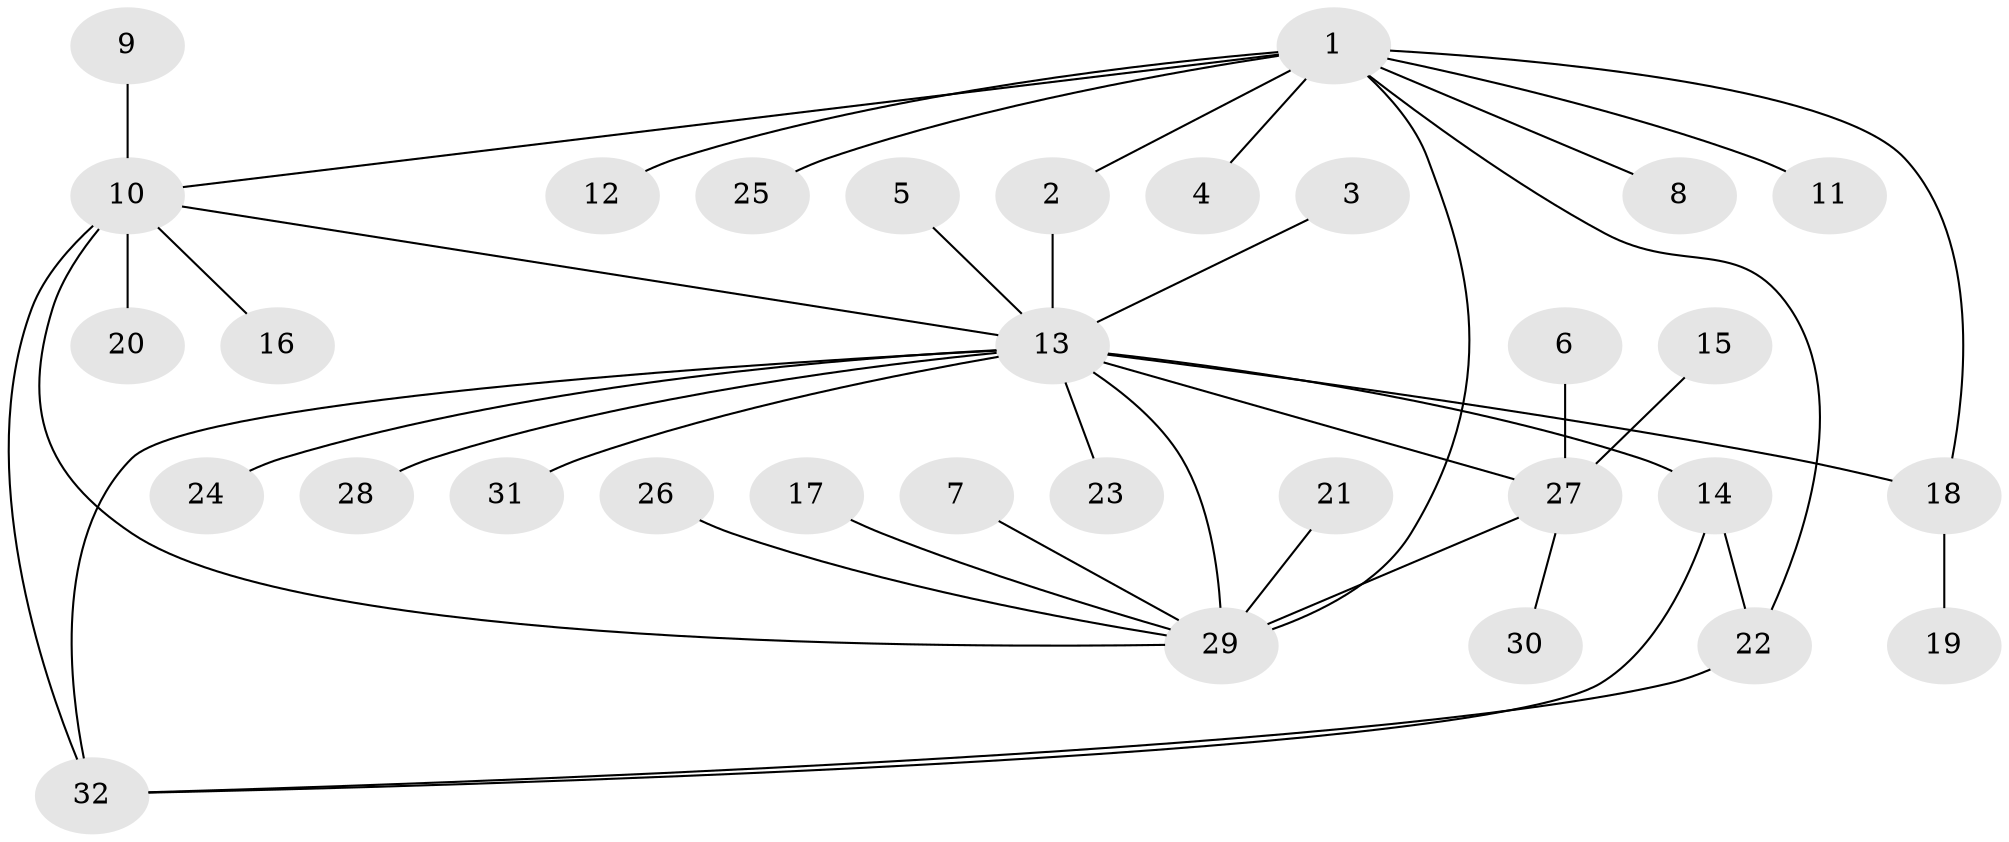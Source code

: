 // original degree distribution, {4: 0.1111111111111111, 5: 0.06349206349206349, 7: 0.031746031746031744, 8: 0.031746031746031744, 10: 0.015873015873015872, 11: 0.015873015873015872, 3: 0.031746031746031744, 1: 0.6190476190476191, 2: 0.07936507936507936}
// Generated by graph-tools (version 1.1) at 2025/50/03/09/25 03:50:33]
// undirected, 32 vertices, 40 edges
graph export_dot {
graph [start="1"]
  node [color=gray90,style=filled];
  1;
  2;
  3;
  4;
  5;
  6;
  7;
  8;
  9;
  10;
  11;
  12;
  13;
  14;
  15;
  16;
  17;
  18;
  19;
  20;
  21;
  22;
  23;
  24;
  25;
  26;
  27;
  28;
  29;
  30;
  31;
  32;
  1 -- 2 [weight=1.0];
  1 -- 4 [weight=1.0];
  1 -- 8 [weight=1.0];
  1 -- 10 [weight=1.0];
  1 -- 11 [weight=1.0];
  1 -- 12 [weight=1.0];
  1 -- 18 [weight=1.0];
  1 -- 22 [weight=1.0];
  1 -- 25 [weight=1.0];
  1 -- 29 [weight=1.0];
  2 -- 13 [weight=2.0];
  3 -- 13 [weight=1.0];
  5 -- 13 [weight=1.0];
  6 -- 27 [weight=1.0];
  7 -- 29 [weight=1.0];
  9 -- 10 [weight=1.0];
  10 -- 13 [weight=1.0];
  10 -- 16 [weight=1.0];
  10 -- 20 [weight=1.0];
  10 -- 29 [weight=1.0];
  10 -- 32 [weight=2.0];
  13 -- 14 [weight=1.0];
  13 -- 18 [weight=1.0];
  13 -- 23 [weight=1.0];
  13 -- 24 [weight=1.0];
  13 -- 27 [weight=1.0];
  13 -- 28 [weight=1.0];
  13 -- 29 [weight=2.0];
  13 -- 31 [weight=1.0];
  13 -- 32 [weight=1.0];
  14 -- 22 [weight=1.0];
  14 -- 32 [weight=1.0];
  15 -- 27 [weight=1.0];
  17 -- 29 [weight=1.0];
  18 -- 19 [weight=1.0];
  21 -- 29 [weight=1.0];
  22 -- 32 [weight=1.0];
  26 -- 29 [weight=1.0];
  27 -- 29 [weight=1.0];
  27 -- 30 [weight=1.0];
}
